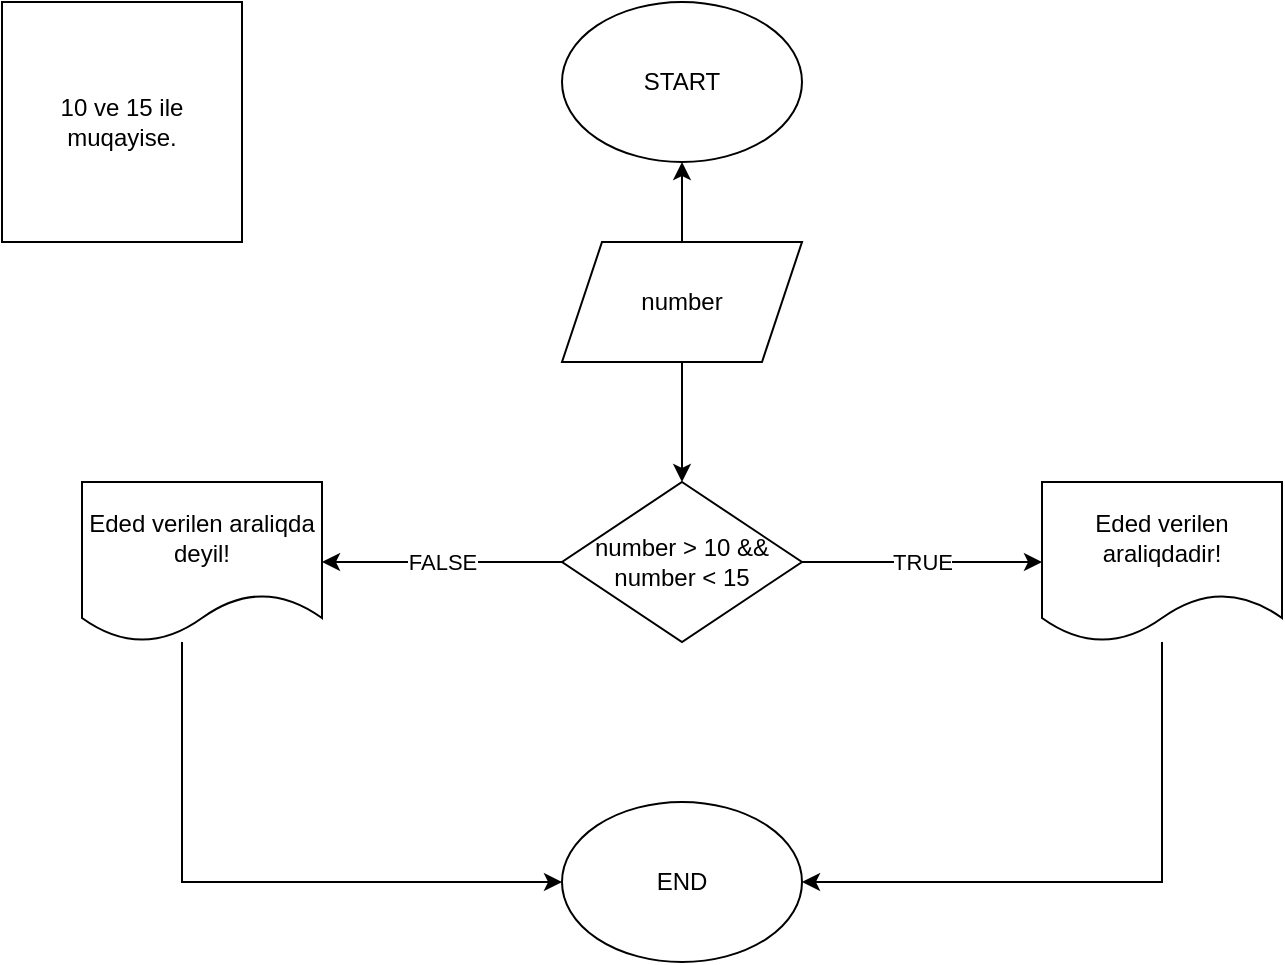 <mxfile version="22.1.2" type="device">
  <diagram name="Page-1" id="68UVw84KGGVkjgZqRiF7">
    <mxGraphModel dx="1036" dy="654" grid="1" gridSize="10" guides="1" tooltips="1" connect="1" arrows="1" fold="1" page="1" pageScale="1" pageWidth="850" pageHeight="1100" math="0" shadow="0">
      <root>
        <mxCell id="0" />
        <mxCell id="1" parent="0" />
        <mxCell id="aIb0nd6k1EMaJtMLmeSI-1" value="START" style="ellipse;whiteSpace=wrap;html=1;" vertex="1" parent="1">
          <mxGeometry x="360" y="40" width="120" height="80" as="geometry" />
        </mxCell>
        <mxCell id="aIb0nd6k1EMaJtMLmeSI-2" value="END" style="ellipse;whiteSpace=wrap;html=1;" vertex="1" parent="1">
          <mxGeometry x="360" y="440" width="120" height="80" as="geometry" />
        </mxCell>
        <mxCell id="aIb0nd6k1EMaJtMLmeSI-3" style="edgeStyle=orthogonalEdgeStyle;rounded=0;orthogonalLoop=1;jettySize=auto;html=1;exitX=0.5;exitY=0;exitDx=0;exitDy=0;entryX=0.5;entryY=1;entryDx=0;entryDy=0;" edge="1" parent="1" source="aIb0nd6k1EMaJtMLmeSI-5" target="aIb0nd6k1EMaJtMLmeSI-1">
          <mxGeometry relative="1" as="geometry" />
        </mxCell>
        <mxCell id="aIb0nd6k1EMaJtMLmeSI-4" style="edgeStyle=orthogonalEdgeStyle;rounded=0;orthogonalLoop=1;jettySize=auto;html=1;exitX=0.5;exitY=1;exitDx=0;exitDy=0;entryX=0.5;entryY=0;entryDx=0;entryDy=0;" edge="1" parent="1" source="aIb0nd6k1EMaJtMLmeSI-5" target="aIb0nd6k1EMaJtMLmeSI-8">
          <mxGeometry relative="1" as="geometry" />
        </mxCell>
        <mxCell id="aIb0nd6k1EMaJtMLmeSI-5" value="number" style="shape=parallelogram;perimeter=parallelogramPerimeter;whiteSpace=wrap;html=1;fixedSize=1;" vertex="1" parent="1">
          <mxGeometry x="360" y="160" width="120" height="60" as="geometry" />
        </mxCell>
        <mxCell id="aIb0nd6k1EMaJtMLmeSI-6" value="TRUE" style="edgeStyle=orthogonalEdgeStyle;rounded=0;orthogonalLoop=1;jettySize=auto;html=1;exitX=1;exitY=0.5;exitDx=0;exitDy=0;entryX=0;entryY=0.5;entryDx=0;entryDy=0;" edge="1" parent="1" source="aIb0nd6k1EMaJtMLmeSI-8" target="aIb0nd6k1EMaJtMLmeSI-10">
          <mxGeometry relative="1" as="geometry" />
        </mxCell>
        <mxCell id="aIb0nd6k1EMaJtMLmeSI-7" value="FALSE" style="edgeStyle=orthogonalEdgeStyle;rounded=0;orthogonalLoop=1;jettySize=auto;html=1;exitX=0;exitY=0.5;exitDx=0;exitDy=0;entryX=1;entryY=0.5;entryDx=0;entryDy=0;" edge="1" parent="1" source="aIb0nd6k1EMaJtMLmeSI-8" target="aIb0nd6k1EMaJtMLmeSI-12">
          <mxGeometry relative="1" as="geometry" />
        </mxCell>
        <mxCell id="aIb0nd6k1EMaJtMLmeSI-8" value="number &amp;gt; 10 &amp;amp;&amp;amp; number &amp;lt; 15" style="rhombus;whiteSpace=wrap;html=1;" vertex="1" parent="1">
          <mxGeometry x="360" y="280" width="120" height="80" as="geometry" />
        </mxCell>
        <mxCell id="aIb0nd6k1EMaJtMLmeSI-9" style="edgeStyle=orthogonalEdgeStyle;rounded=0;orthogonalLoop=1;jettySize=auto;html=1;entryX=1;entryY=0.5;entryDx=0;entryDy=0;" edge="1" parent="1" source="aIb0nd6k1EMaJtMLmeSI-10" target="aIb0nd6k1EMaJtMLmeSI-2">
          <mxGeometry relative="1" as="geometry">
            <Array as="points">
              <mxPoint x="660" y="480" />
            </Array>
          </mxGeometry>
        </mxCell>
        <mxCell id="aIb0nd6k1EMaJtMLmeSI-10" value="Eded verilen araliqdadir!" style="shape=document;whiteSpace=wrap;html=1;boundedLbl=1;" vertex="1" parent="1">
          <mxGeometry x="600" y="280" width="120" height="80" as="geometry" />
        </mxCell>
        <mxCell id="aIb0nd6k1EMaJtMLmeSI-11" style="edgeStyle=orthogonalEdgeStyle;rounded=0;orthogonalLoop=1;jettySize=auto;html=1;entryX=0;entryY=0.5;entryDx=0;entryDy=0;" edge="1" parent="1" source="aIb0nd6k1EMaJtMLmeSI-12" target="aIb0nd6k1EMaJtMLmeSI-2">
          <mxGeometry relative="1" as="geometry">
            <Array as="points">
              <mxPoint x="170" y="480" />
            </Array>
          </mxGeometry>
        </mxCell>
        <mxCell id="aIb0nd6k1EMaJtMLmeSI-12" value="Eded verilen araliqda deyil!" style="shape=document;whiteSpace=wrap;html=1;boundedLbl=1;" vertex="1" parent="1">
          <mxGeometry x="120" y="280" width="120" height="80" as="geometry" />
        </mxCell>
        <mxCell id="aIb0nd6k1EMaJtMLmeSI-13" value="10 ve 15 ile muqayise." style="whiteSpace=wrap;html=1;aspect=fixed;" vertex="1" parent="1">
          <mxGeometry x="80" y="40" width="120" height="120" as="geometry" />
        </mxCell>
      </root>
    </mxGraphModel>
  </diagram>
</mxfile>
